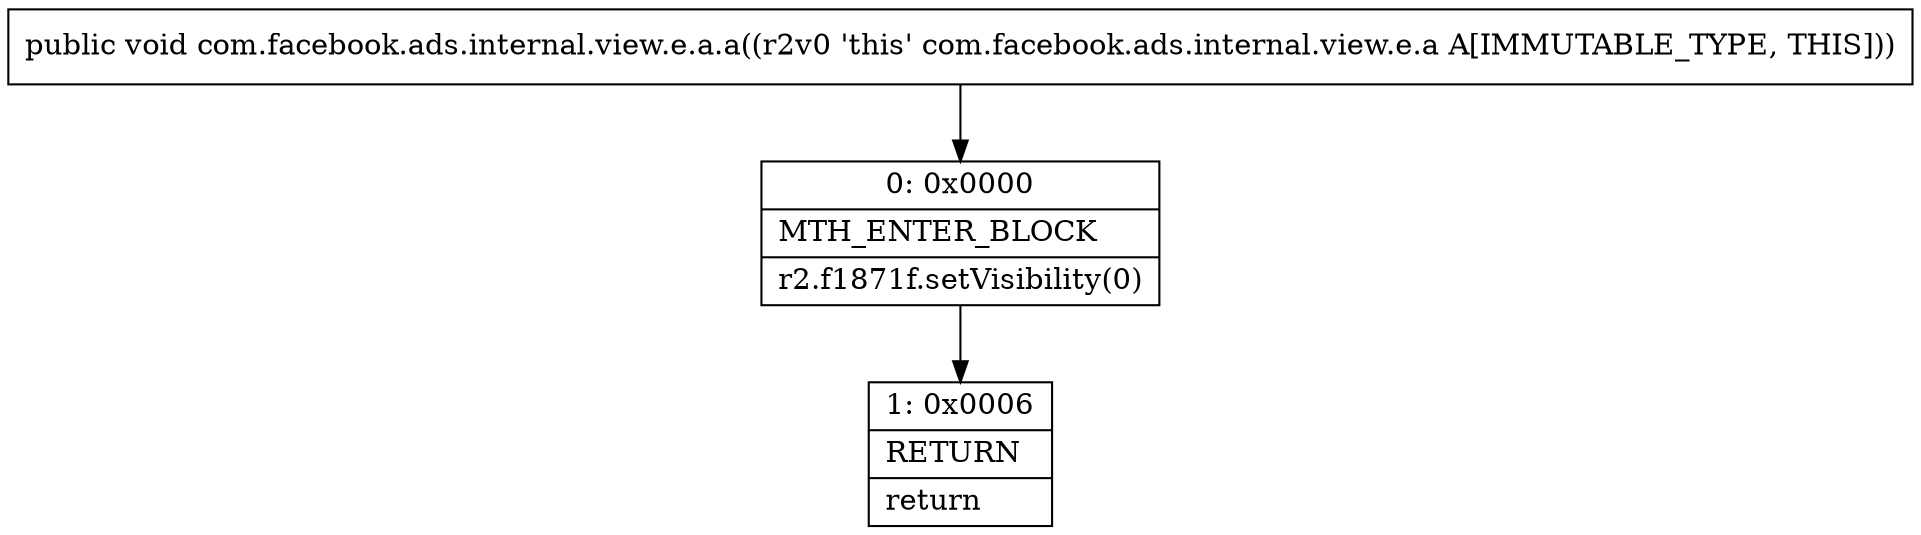 digraph "CFG forcom.facebook.ads.internal.view.e.a.a()V" {
Node_0 [shape=record,label="{0\:\ 0x0000|MTH_ENTER_BLOCK\l|r2.f1871f.setVisibility(0)\l}"];
Node_1 [shape=record,label="{1\:\ 0x0006|RETURN\l|return\l}"];
MethodNode[shape=record,label="{public void com.facebook.ads.internal.view.e.a.a((r2v0 'this' com.facebook.ads.internal.view.e.a A[IMMUTABLE_TYPE, THIS])) }"];
MethodNode -> Node_0;
Node_0 -> Node_1;
}

